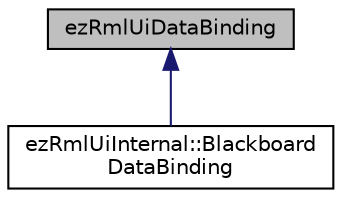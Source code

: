 digraph "ezRmlUiDataBinding"
{
 // LATEX_PDF_SIZE
  edge [fontname="Helvetica",fontsize="10",labelfontname="Helvetica",labelfontsize="10"];
  node [fontname="Helvetica",fontsize="10",shape=record];
  Node1 [label="ezRmlUiDataBinding",height=0.2,width=0.4,color="black", fillcolor="grey75", style="filled", fontcolor="black",tooltip=" "];
  Node1 -> Node2 [dir="back",color="midnightblue",fontsize="10",style="solid",fontname="Helvetica"];
  Node2 [label="ezRmlUiInternal::Blackboard\lDataBinding",height=0.2,width=0.4,color="black", fillcolor="white", style="filled",URL="$d5/d35/classez_rml_ui_internal_1_1_blackboard_data_binding.htm",tooltip=" "];
}
